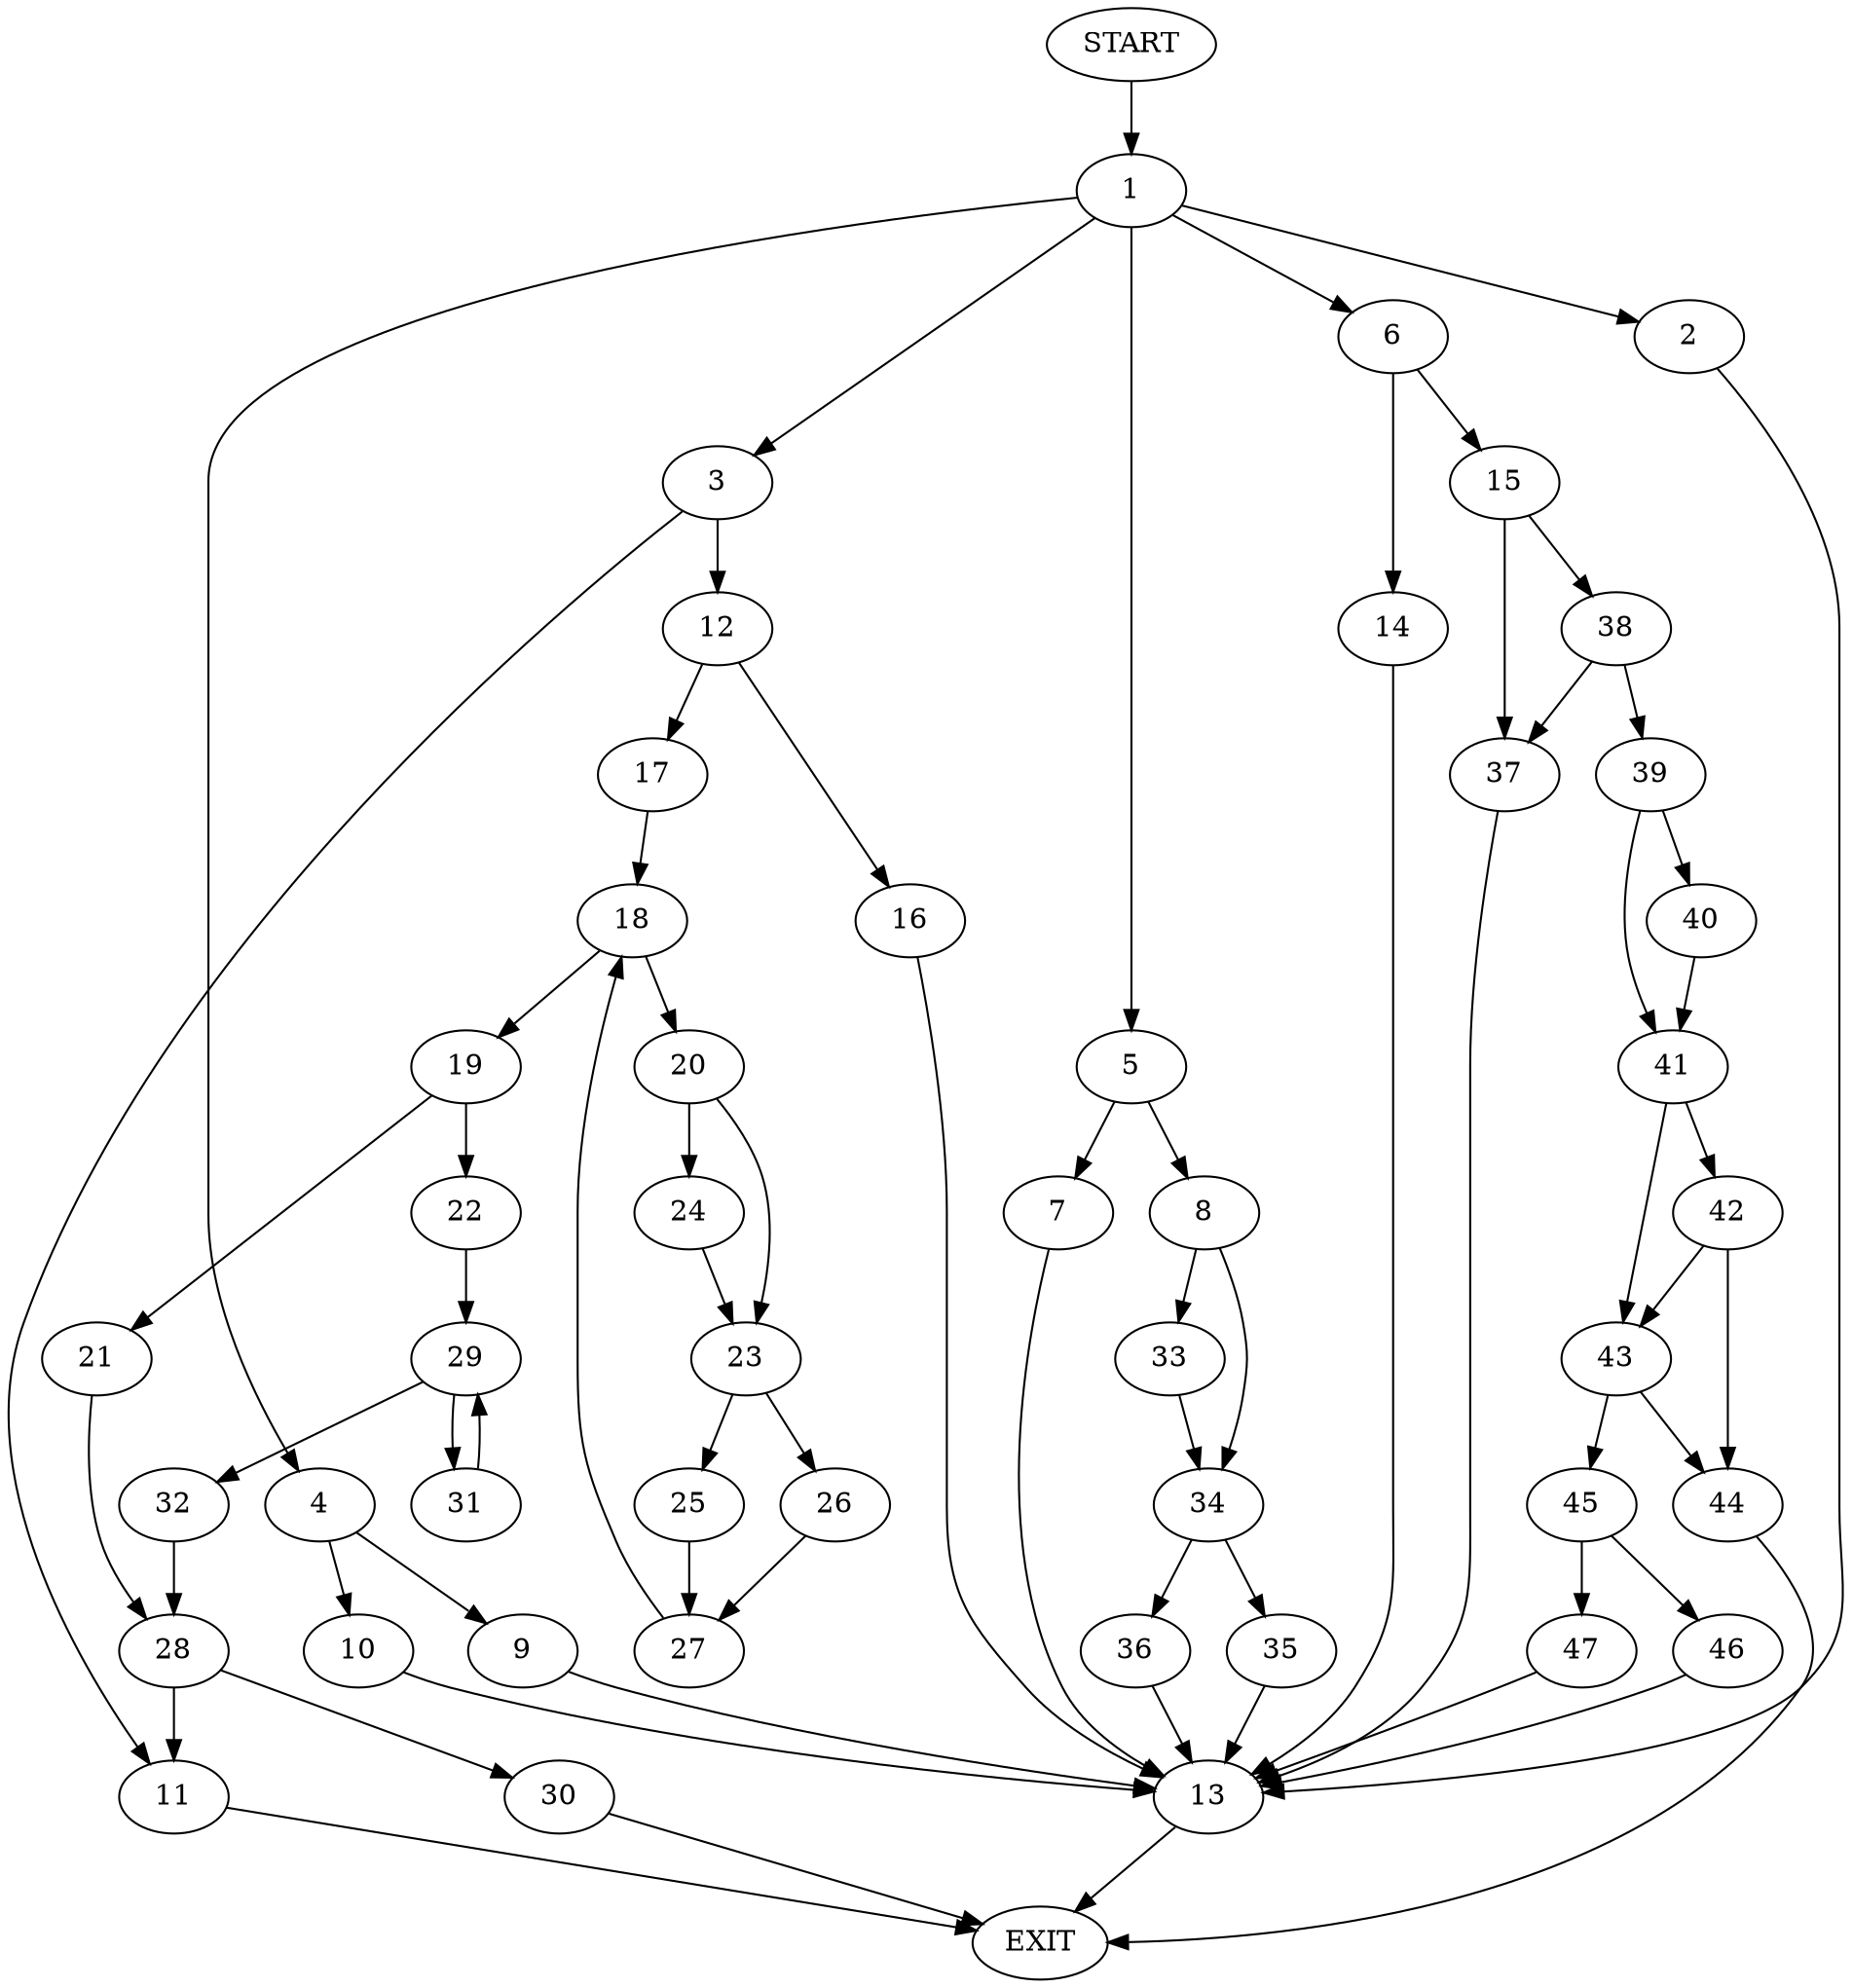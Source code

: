 digraph {
0 [label="START"]
48 [label="EXIT"]
0 -> 1
1 -> 2
1 -> 3
1 -> 4
1 -> 5
1 -> 6
5 -> 7
5 -> 8
4 -> 9
4 -> 10
3 -> 11
3 -> 12
2 -> 13
6 -> 14
6 -> 15
12 -> 16
12 -> 17
11 -> 48
17 -> 18
16 -> 13
13 -> 48
18 -> 19
18 -> 20
19 -> 21
19 -> 22
20 -> 23
20 -> 24
24 -> 23
23 -> 25
23 -> 26
25 -> 27
26 -> 27
27 -> 18
21 -> 28
22 -> 29
28 -> 11
28 -> 30
29 -> 31
29 -> 32
32 -> 28
31 -> 29
30 -> 48
7 -> 13
8 -> 33
8 -> 34
34 -> 35
34 -> 36
33 -> 34
35 -> 13
36 -> 13
15 -> 37
15 -> 38
14 -> 13
38 -> 37
38 -> 39
37 -> 13
39 -> 40
39 -> 41
40 -> 41
41 -> 42
41 -> 43
43 -> 44
43 -> 45
42 -> 44
42 -> 43
44 -> 48
45 -> 46
45 -> 47
46 -> 13
47 -> 13
10 -> 13
9 -> 13
}
